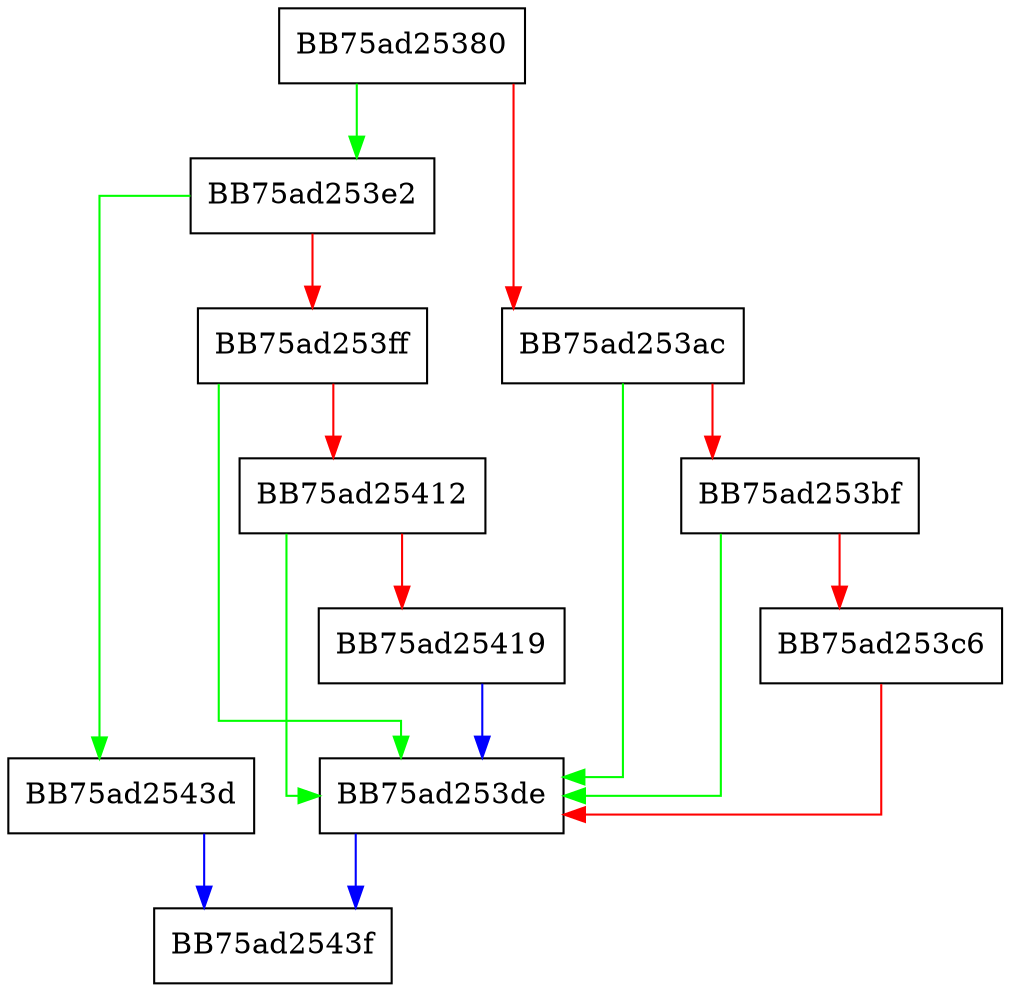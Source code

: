 digraph DeleteCatalogEntry {
  node [shape="box"];
  graph [splines=ortho];
  BB75ad25380 -> BB75ad253e2 [color="green"];
  BB75ad25380 -> BB75ad253ac [color="red"];
  BB75ad253ac -> BB75ad253de [color="green"];
  BB75ad253ac -> BB75ad253bf [color="red"];
  BB75ad253bf -> BB75ad253de [color="green"];
  BB75ad253bf -> BB75ad253c6 [color="red"];
  BB75ad253c6 -> BB75ad253de [color="red"];
  BB75ad253de -> BB75ad2543f [color="blue"];
  BB75ad253e2 -> BB75ad2543d [color="green"];
  BB75ad253e2 -> BB75ad253ff [color="red"];
  BB75ad253ff -> BB75ad253de [color="green"];
  BB75ad253ff -> BB75ad25412 [color="red"];
  BB75ad25412 -> BB75ad253de [color="green"];
  BB75ad25412 -> BB75ad25419 [color="red"];
  BB75ad25419 -> BB75ad253de [color="blue"];
  BB75ad2543d -> BB75ad2543f [color="blue"];
}